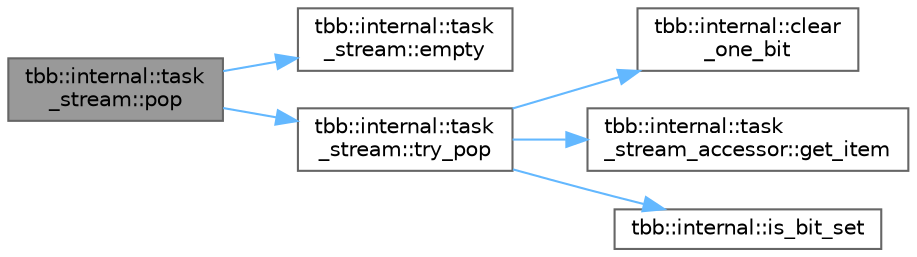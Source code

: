 digraph "tbb::internal::task_stream::pop"
{
 // LATEX_PDF_SIZE
  bgcolor="transparent";
  edge [fontname=Helvetica,fontsize=10,labelfontname=Helvetica,labelfontsize=10];
  node [fontname=Helvetica,fontsize=10,shape=box,height=0.2,width=0.4];
  rankdir="LR";
  Node1 [id="Node000001",label="tbb::internal::task\l_stream::pop",height=0.2,width=0.4,color="gray40", fillcolor="grey60", style="filled", fontcolor="black",tooltip=" "];
  Node1 -> Node2 [id="edge1_Node000001_Node000002",color="steelblue1",style="solid",tooltip=" "];
  Node2 [id="Node000002",label="tbb::internal::task\l_stream::empty",height=0.2,width=0.4,color="grey40", fillcolor="white", style="filled",URL="$classtbb_1_1internal_1_1task__stream.html#ae4582f39eaa5a09b2ec509cf6316a5d7",tooltip="Checks existence of a task."];
  Node1 -> Node3 [id="edge2_Node000001_Node000003",color="steelblue1",style="solid",tooltip=" "];
  Node3 [id="Node000003",label="tbb::internal::task\l_stream::try_pop",height=0.2,width=0.4,color="grey40", fillcolor="white", style="filled",URL="$classtbb_1_1internal_1_1task__stream.html#a32615f4e50b3077ca60ea6c4dfdb58f3",tooltip="Returns pointer to task on successful pop, otherwise - NULL."];
  Node3 -> Node4 [id="edge3_Node000003_Node000004",color="steelblue1",style="solid",tooltip=" "];
  Node4 [id="Node000004",label="tbb::internal::clear\l_one_bit",height=0.2,width=0.4,color="grey40", fillcolor="white", style="filled",URL="$namespacetbb_1_1internal.html#a35e44ff7e39744e48bcace6f18763043",tooltip=" "];
  Node3 -> Node5 [id="edge4_Node000003_Node000005",color="steelblue1",style="solid",tooltip=" "];
  Node5 [id="Node000005",label="tbb::internal::task\l_stream_accessor::get_item",height=0.2,width=0.4,color="grey40", fillcolor="white", style="filled",URL="$classtbb_1_1internal_1_1task__stream__accessor.html#ab5fa756a45d7133b75d387281f884aee",tooltip=" "];
  Node3 -> Node6 [id="edge5_Node000003_Node000006",color="steelblue1",style="solid",tooltip=" "];
  Node6 [id="Node000006",label="tbb::internal::is_bit_set",height=0.2,width=0.4,color="grey40", fillcolor="white", style="filled",URL="$namespacetbb_1_1internal.html#a19b165478bcb38f4579535fb2702182c",tooltip=" "];
}

